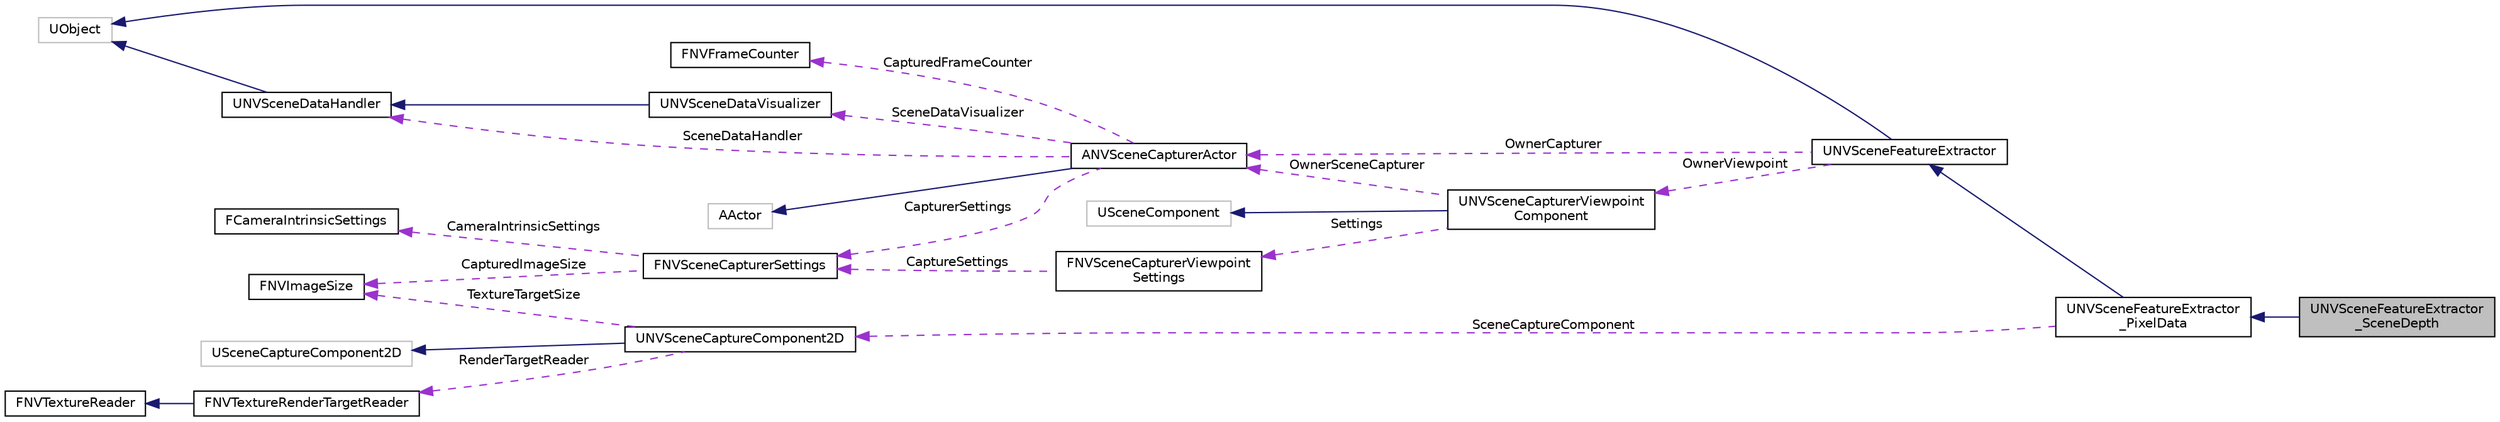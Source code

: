digraph "UNVSceneFeatureExtractor_SceneDepth"
{
  edge [fontname="Helvetica",fontsize="10",labelfontname="Helvetica",labelfontsize="10"];
  node [fontname="Helvetica",fontsize="10",shape=record];
  rankdir="LR";
  Node1 [label="UNVSceneFeatureExtractor\l_SceneDepth",height=0.2,width=0.4,color="black", fillcolor="grey75", style="filled", fontcolor="black"];
  Node2 -> Node1 [dir="back",color="midnightblue",fontsize="10",style="solid",fontname="Helvetica"];
  Node2 [label="UNVSceneFeatureExtractor\l_PixelData",height=0.2,width=0.4,color="black", fillcolor="white", style="filled",URL="$class_u_n_v_scene_feature_extractor___pixel_data.html",tooltip="Base class for all the feature extractors that capture the scene view in pixel data format..."];
  Node3 -> Node2 [dir="back",color="midnightblue",fontsize="10",style="solid",fontname="Helvetica"];
  Node3 [label="UNVSceneFeatureExtractor",height=0.2,width=0.4,color="black", fillcolor="white", style="filled",URL="$class_u_n_v_scene_feature_extractor.html"];
  Node4 -> Node3 [dir="back",color="midnightblue",fontsize="10",style="solid",fontname="Helvetica"];
  Node4 [label="UObject",height=0.2,width=0.4,color="grey75", fillcolor="white", style="filled"];
  Node5 -> Node3 [dir="back",color="darkorchid3",fontsize="10",style="dashed",label=" OwnerViewpoint" ,fontname="Helvetica"];
  Node5 [label="UNVSceneCapturerViewpoint\lComponent",height=0.2,width=0.4,color="black", fillcolor="white", style="filled",URL="$class_u_n_v_scene_capturer_viewpoint_component.html",tooltip="UNVSceneCapturerViewpointComponent: Represents each viewpoint from where the capturer captures data..."];
  Node6 -> Node5 [dir="back",color="midnightblue",fontsize="10",style="solid",fontname="Helvetica"];
  Node6 [label="USceneComponent",height=0.2,width=0.4,color="grey75", fillcolor="white", style="filled"];
  Node7 -> Node5 [dir="back",color="darkorchid3",fontsize="10",style="dashed",label=" OwnerSceneCapturer" ,fontname="Helvetica"];
  Node7 [label="ANVSceneCapturerActor",height=0.2,width=0.4,color="black", fillcolor="white", style="filled",URL="$class_a_n_v_scene_capturer_actor.html",tooltip="The scene exporter actor. "];
  Node8 -> Node7 [dir="back",color="midnightblue",fontsize="10",style="solid",fontname="Helvetica"];
  Node8 [label="AActor",height=0.2,width=0.4,color="grey75", fillcolor="white", style="filled"];
  Node9 -> Node7 [dir="back",color="darkorchid3",fontsize="10",style="dashed",label=" CapturerSettings" ,fontname="Helvetica"];
  Node9 [label="FNVSceneCapturerSettings",height=0.2,width=0.4,color="black", fillcolor="white", style="filled",URL="$struct_f_n_v_scene_capturer_settings.html"];
  Node10 -> Node9 [dir="back",color="darkorchid3",fontsize="10",style="dashed",label=" CameraIntrinsicSettings" ,fontname="Helvetica"];
  Node10 [label="FCameraIntrinsicSettings",height=0.2,width=0.4,color="black", fillcolor="white", style="filled",URL="$struct_f_camera_intrinsic_settings.html"];
  Node11 -> Node9 [dir="back",color="darkorchid3",fontsize="10",style="dashed",label=" CapturedImageSize" ,fontname="Helvetica"];
  Node11 [label="FNVImageSize",height=0.2,width=0.4,color="black", fillcolor="white", style="filled",URL="$struct_f_n_v_image_size.html"];
  Node12 -> Node7 [dir="back",color="darkorchid3",fontsize="10",style="dashed",label=" SceneDataVisualizer" ,fontname="Helvetica"];
  Node12 [label="UNVSceneDataVisualizer",height=0.2,width=0.4,color="black", fillcolor="white", style="filled",URL="$class_u_n_v_scene_data_visualizer.html",tooltip="NVSceneDataVisualizer - visualize all the captured data (image buffer and object annotation info) usi..."];
  Node13 -> Node12 [dir="back",color="midnightblue",fontsize="10",style="solid",fontname="Helvetica"];
  Node13 [label="UNVSceneDataHandler",height=0.2,width=0.4,color="black", fillcolor="white", style="filled",URL="$class_u_n_v_scene_data_handler.html",tooltip="Base interface for serializing/visualizing captured pixel and annotation data. "];
  Node4 -> Node13 [dir="back",color="midnightblue",fontsize="10",style="solid",fontname="Helvetica"];
  Node13 -> Node7 [dir="back",color="darkorchid3",fontsize="10",style="dashed",label=" SceneDataHandler" ,fontname="Helvetica"];
  Node14 -> Node7 [dir="back",color="darkorchid3",fontsize="10",style="dashed",label=" CapturedFrameCounter" ,fontname="Helvetica"];
  Node14 [label="FNVFrameCounter",height=0.2,width=0.4,color="black", fillcolor="white", style="filled",URL="$struct_f_n_v_frame_counter.html"];
  Node15 -> Node5 [dir="back",color="darkorchid3",fontsize="10",style="dashed",label=" Settings" ,fontname="Helvetica"];
  Node15 [label="FNVSceneCapturerViewpoint\lSettings",height=0.2,width=0.4,color="black", fillcolor="white", style="filled",URL="$struct_f_n_v_scene_capturer_viewpoint_settings.html"];
  Node9 -> Node15 [dir="back",color="darkorchid3",fontsize="10",style="dashed",label=" CaptureSettings" ,fontname="Helvetica"];
  Node7 -> Node3 [dir="back",color="darkorchid3",fontsize="10",style="dashed",label=" OwnerCapturer" ,fontname="Helvetica"];
  Node16 -> Node2 [dir="back",color="darkorchid3",fontsize="10",style="dashed",label=" SceneCaptureComponent" ,fontname="Helvetica"];
  Node16 [label="UNVSceneCaptureComponent2D",height=0.2,width=0.4,color="black", fillcolor="white", style="filled",URL="$class_u_n_v_scene_capture_component2_d.html"];
  Node17 -> Node16 [dir="back",color="midnightblue",fontsize="10",style="solid",fontname="Helvetica"];
  Node17 [label="USceneCaptureComponent2D",height=0.2,width=0.4,color="grey75", fillcolor="white", style="filled"];
  Node18 -> Node16 [dir="back",color="darkorchid3",fontsize="10",style="dashed",label=" RenderTargetReader" ,fontname="Helvetica"];
  Node18 [label="FNVTextureRenderTargetReader",height=0.2,width=0.4,color="black", fillcolor="white", style="filled",URL="$struct_f_n_v_texture_render_target_reader.html"];
  Node19 -> Node18 [dir="back",color="midnightblue",fontsize="10",style="solid",fontname="Helvetica"];
  Node19 [label="FNVTextureReader",height=0.2,width=0.4,color="black", fillcolor="white", style="filled",URL="$struct_f_n_v_texture_reader.html"];
  Node11 -> Node16 [dir="back",color="darkorchid3",fontsize="10",style="dashed",label=" TextureTargetSize" ,fontname="Helvetica"];
}
